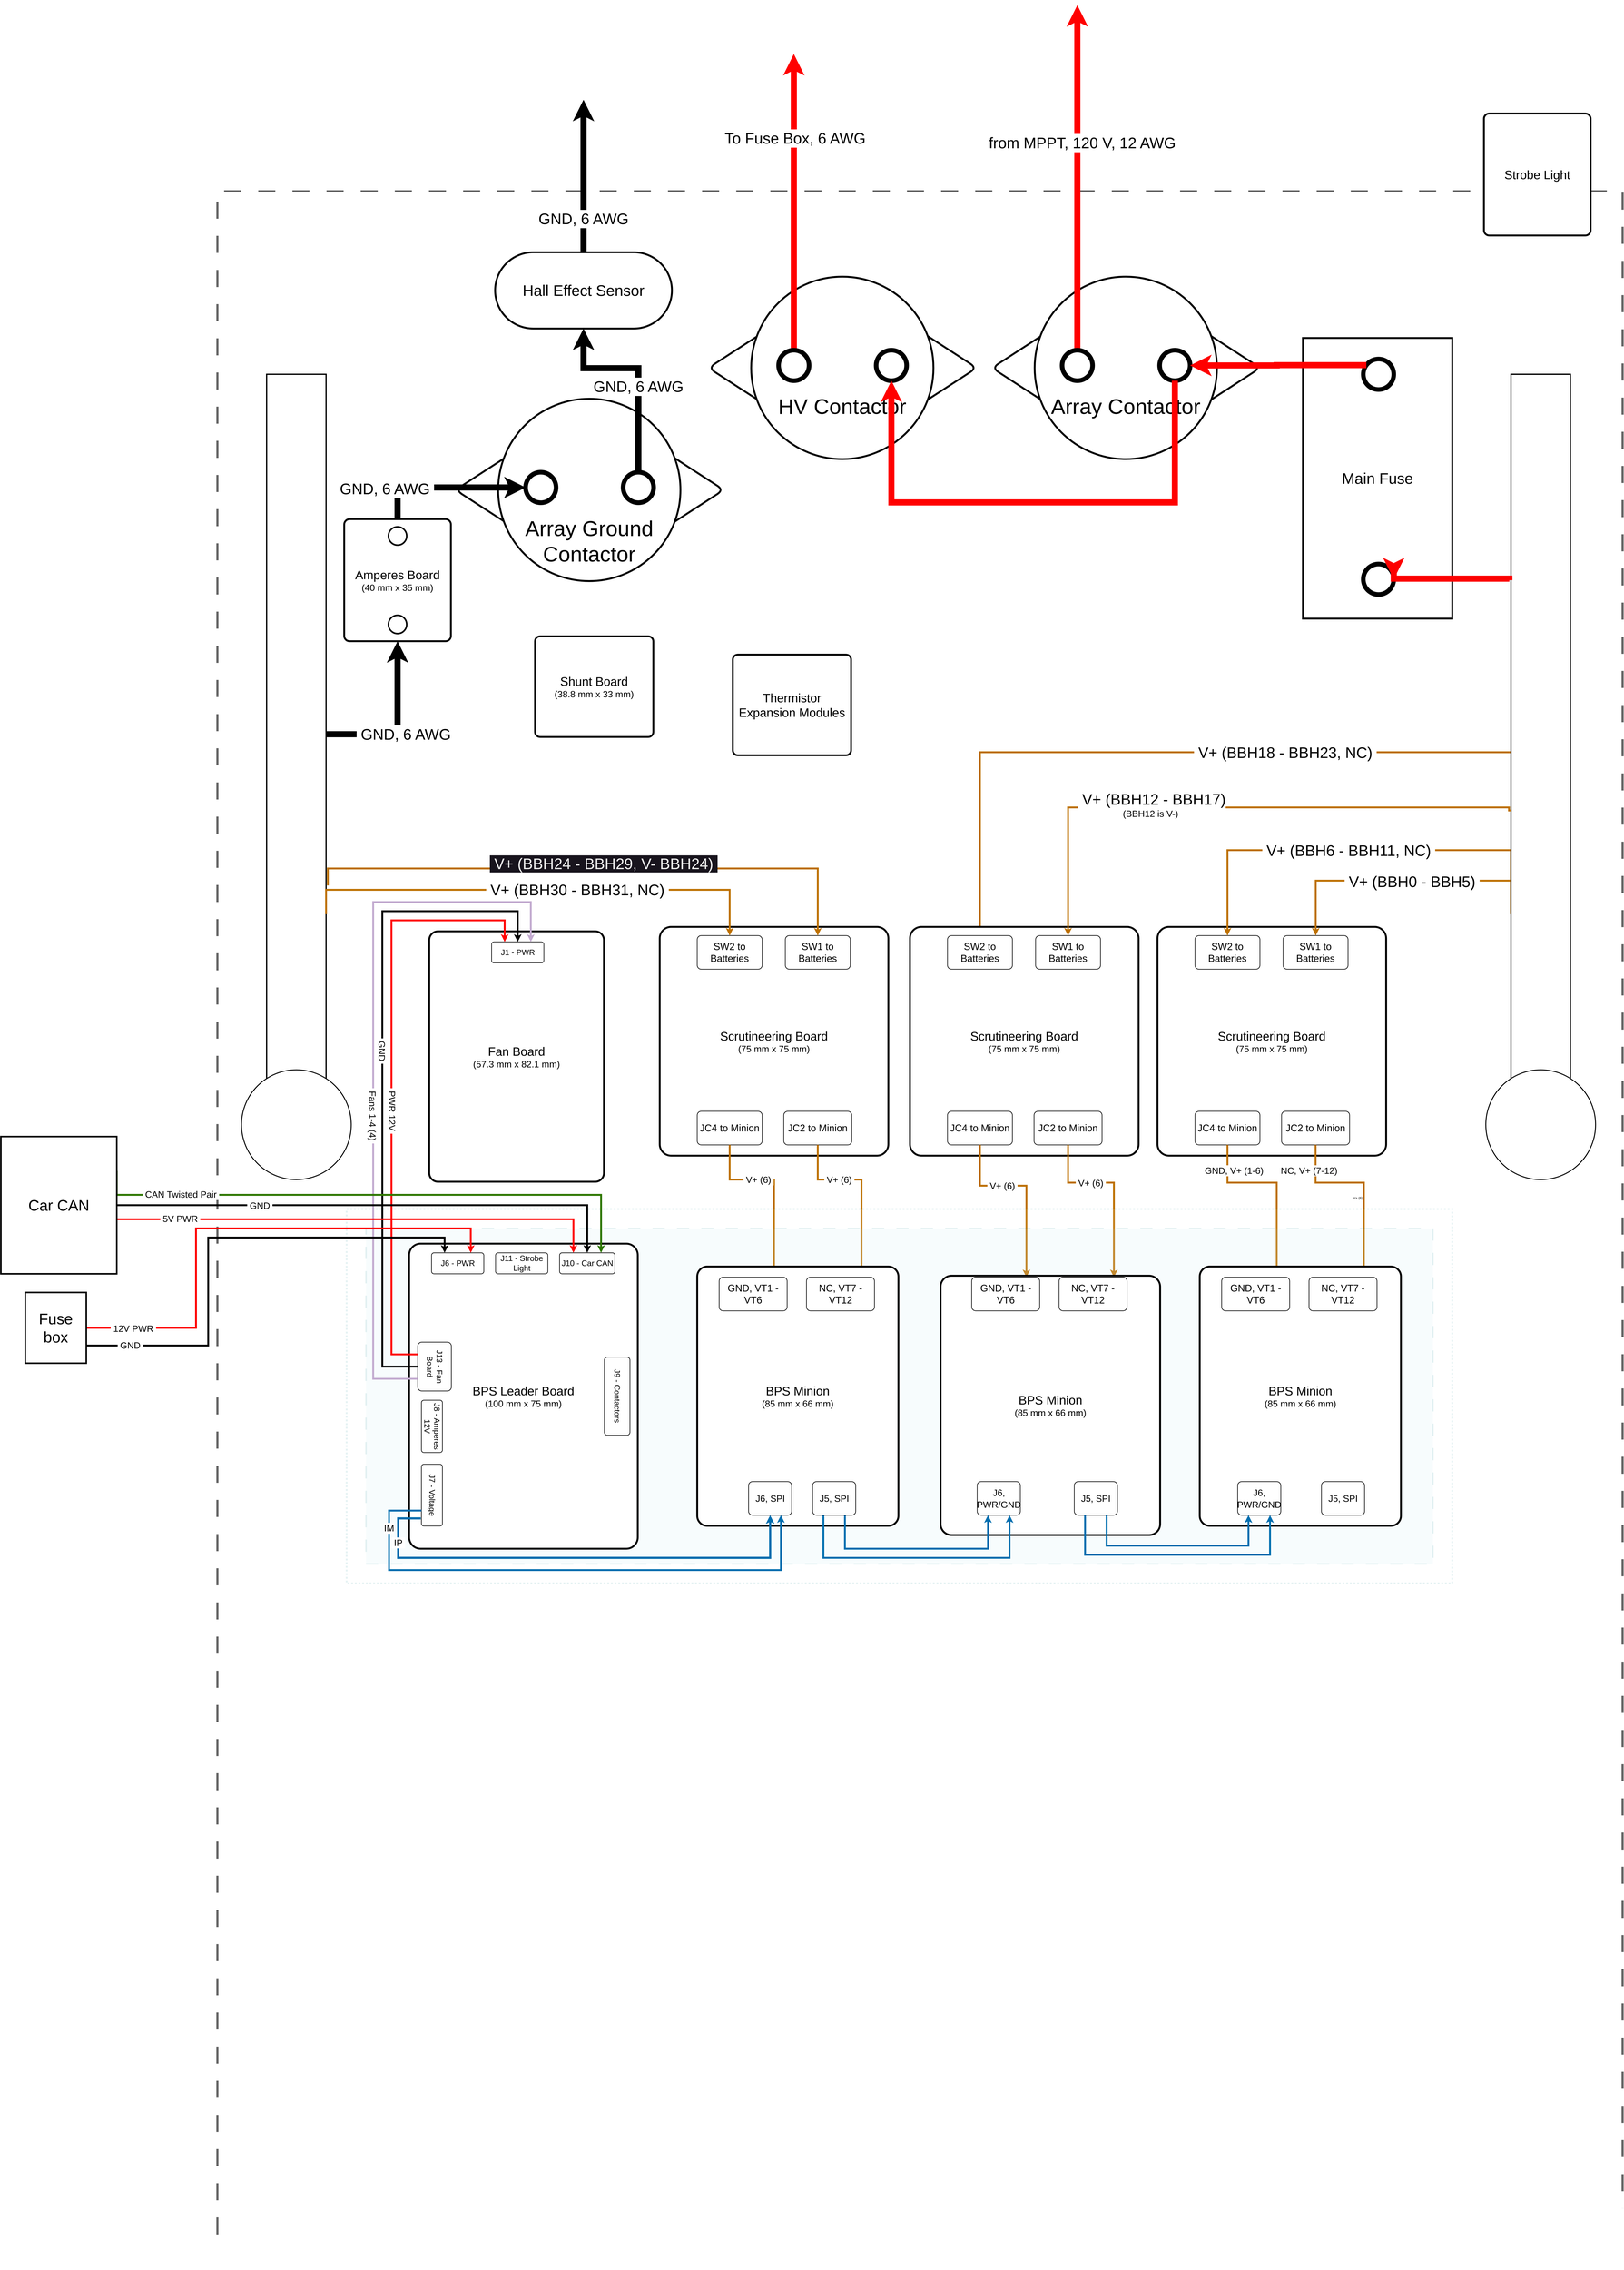 <?xml version="1.0" encoding="UTF-8"?>
<mxfile version="21.5.2" type="device">
  <diagram id="DOoodxej_wPQM1gOh8vr" name="BPS_Master">
    <mxGraphModel dx="23880" dy="10680" grid="1" gridSize="10" guides="1" tooltips="1" connect="1" arrows="1" fold="1" page="1" pageScale="1" pageWidth="5000" pageHeight="5000" math="0" shadow="0">
      <root>
        <mxCell id="0" />
        <mxCell id="1" parent="0" />
        <mxCell id="8Gk4JBBsNEbLaWuri4gC-23" value="" style="rounded=0;whiteSpace=wrap;html=1;fillColor=none;dashed=1;dashPattern=8 8;strokeWidth=7;rotation=-90;movable=1;resizable=1;rotatable=1;deletable=1;editable=1;locked=0;connectable=1;opacity=60;" parent="1" vertex="1">
          <mxGeometry x="990" y="2760.2" width="6810" height="4609.6" as="geometry" />
        </mxCell>
        <mxCell id="8Gk4JBBsNEbLaWuri4gC-18" value="&lt;font style=&quot;&quot;&gt;&lt;span style=&quot;font-size: 40px;&quot;&gt;Shunt Board&lt;br&gt;&lt;/span&gt;&lt;font style=&quot;font-size: 30px;&quot;&gt;(38.8 mm x 33 mm)&lt;/font&gt;&lt;br&gt;&lt;/font&gt;" style="rounded=1;whiteSpace=wrap;html=1;rotation=90;horizontal=0;arcSize=5;strokeWidth=6;movable=1;resizable=1;rotatable=1;deletable=1;editable=1;locked=0;connectable=1;container=1;" parent="1" vertex="1">
          <mxGeometry x="3161.2" y="3090" width="330" height="388" as="geometry" />
        </mxCell>
        <mxCell id="8Gk4JBBsNEbLaWuri4gC-22" value="&lt;font style=&quot;&quot;&gt;&lt;span style=&quot;font-size: 40px;&quot;&gt;Scrutineering Board&lt;br&gt;&lt;/span&gt;&lt;font style=&quot;font-size: 30px;&quot;&gt;(75 mm x 75 mm)&lt;/font&gt;&lt;br&gt;&lt;/font&gt;" style="rounded=1;whiteSpace=wrap;html=1;rotation=90;horizontal=0;arcSize=5;strokeWidth=6;movable=1;resizable=1;rotatable=1;deletable=1;editable=1;locked=0;connectable=1;container=1;" parent="1" vertex="1">
          <mxGeometry x="5174.2" y="4071.5" width="750" height="750" as="geometry" />
        </mxCell>
        <mxCell id="8Gk4JBBsNEbLaWuri4gC-94" value="&lt;span style=&quot;font-size: 32px;&quot;&gt;JC4 to Minion&lt;/span&gt;" style="rounded=1;whiteSpace=wrap;html=1;strokeWidth=2;rotation=0;arcSize=12;fontSize=32;" parent="8Gk4JBBsNEbLaWuri4gC-22" vertex="1">
          <mxGeometry x="123" y="604.5" width="213" height="110.19" as="geometry" />
        </mxCell>
        <mxCell id="8Gk4JBBsNEbLaWuri4gC-95" value="&lt;span style=&quot;font-size: 32px;&quot;&gt;JC2 to Minion&lt;/span&gt;" style="rounded=1;whiteSpace=wrap;html=1;strokeWidth=2;rotation=0;arcSize=12;fontSize=32;" parent="8Gk4JBBsNEbLaWuri4gC-22" vertex="1">
          <mxGeometry x="407" y="604.5" width="223.1" height="110.19" as="geometry" />
        </mxCell>
        <mxCell id="8Gk4JBBsNEbLaWuri4gC-96" value="&lt;span style=&quot;font-size: 32px;&quot;&gt;SW2 to Batteries&lt;/span&gt;" style="rounded=1;whiteSpace=wrap;html=1;strokeWidth=2;rotation=0;arcSize=12;fontSize=32;" parent="8Gk4JBBsNEbLaWuri4gC-22" vertex="1">
          <mxGeometry x="123" y="28.5" width="213" height="110.19" as="geometry" />
        </mxCell>
        <mxCell id="8Gk4JBBsNEbLaWuri4gC-97" value="&lt;span style=&quot;font-size: 32px;&quot;&gt;SW1 to Batteries&lt;/span&gt;" style="rounded=1;whiteSpace=wrap;html=1;strokeWidth=2;rotation=0;arcSize=12;fontSize=32;" parent="8Gk4JBBsNEbLaWuri4gC-22" vertex="1">
          <mxGeometry x="412.05" y="28.5" width="213" height="110.19" as="geometry" />
        </mxCell>
        <mxCell id="8Gk4JBBsNEbLaWuri4gC-27" value="&lt;font style=&quot;&quot;&gt;&lt;span style=&quot;font-size: 40px;&quot;&gt;Fan Board&lt;br&gt;&lt;/span&gt;&lt;font style=&quot;font-size: 30px;&quot;&gt;(57.3 mm x 82.1 mm)&lt;/font&gt;&lt;br&gt;&lt;/font&gt;" style="rounded=1;whiteSpace=wrap;html=1;rotation=90;horizontal=0;arcSize=5;strokeWidth=6;movable=1;resizable=1;rotatable=1;deletable=1;editable=1;locked=0;connectable=1;container=1;" parent="1" vertex="1">
          <mxGeometry x="2661.2" y="4210" width="821" height="573" as="geometry" />
        </mxCell>
        <mxCell id="qzhzvnpV7ADPwpmm1F2C-67" value="&lt;span style=&quot;font-size: 26px;&quot;&gt;J1 - PWR&lt;/span&gt;" style="rounded=1;whiteSpace=wrap;html=1;strokeWidth=2;rotation=0;arcSize=12;" parent="8Gk4JBBsNEbLaWuri4gC-27" vertex="1">
          <mxGeometry x="328.5" y="-89.35" width="171.5" height="68.88" as="geometry" />
        </mxCell>
        <mxCell id="8Gk4JBBsNEbLaWuri4gC-28" value="&lt;font style=&quot;&quot;&gt;&lt;span style=&quot;font-size: 40px;&quot;&gt;Amperes Board&lt;br&gt;&lt;/span&gt;&lt;font style=&quot;font-size: 30px;&quot;&gt;(40 mm x 35 mm)&lt;/font&gt;&lt;br&gt;&lt;/font&gt;" style="rounded=1;whiteSpace=wrap;html=1;rotation=90;horizontal=0;arcSize=5;strokeWidth=6;movable=1;resizable=1;rotatable=1;deletable=1;editable=1;locked=0;connectable=1;container=1;" parent="1" vertex="1">
          <mxGeometry x="2481.2" y="2760" width="400" height="350" as="geometry" />
        </mxCell>
        <mxCell id="8Gk4JBBsNEbLaWuri4gC-80" value="" style="ellipse;whiteSpace=wrap;html=1;aspect=fixed;strokeWidth=5;" parent="8Gk4JBBsNEbLaWuri4gC-28" vertex="1">
          <mxGeometry x="170" width="60" height="60" as="geometry" />
        </mxCell>
        <mxCell id="8Gk4JBBsNEbLaWuri4gC-81" value="" style="ellipse;whiteSpace=wrap;html=1;aspect=fixed;strokeWidth=5;" parent="8Gk4JBBsNEbLaWuri4gC-28" vertex="1">
          <mxGeometry x="170" y="290" width="60" height="60" as="geometry" />
        </mxCell>
        <mxCell id="8Gk4JBBsNEbLaWuri4gC-32" value="" style="group" parent="1" vertex="1" connectable="0">
          <mxGeometry x="4631.2" y="1940" width="880" height="598" as="geometry" />
        </mxCell>
        <mxCell id="8Gk4JBBsNEbLaWuri4gC-46" value="" style="group" parent="8Gk4JBBsNEbLaWuri4gC-32" vertex="1" connectable="0">
          <mxGeometry width="880" height="598" as="geometry" />
        </mxCell>
        <mxCell id="8Gk4JBBsNEbLaWuri4gC-33" value="" style="rhombus;whiteSpace=wrap;html=1;strokeWidth=6;rounded=1;arcSize=50;" parent="8Gk4JBBsNEbLaWuri4gC-46" vertex="1">
          <mxGeometry y="14" width="880" height="570" as="geometry" />
        </mxCell>
        <mxCell id="8Gk4JBBsNEbLaWuri4gC-34" value="&lt;font style=&quot;font-size: 70px;&quot;&gt;&lt;br&gt;&lt;br&gt;&lt;br&gt;Array Contactor&lt;/font&gt;" style="ellipse;whiteSpace=wrap;html=1;aspect=fixed;strokeWidth=6;" parent="8Gk4JBBsNEbLaWuri4gC-46" vertex="1">
          <mxGeometry x="140" width="598" height="598" as="geometry" />
        </mxCell>
        <mxCell id="8Gk4JBBsNEbLaWuri4gC-163" style="edgeStyle=orthogonalEdgeStyle;rounded=0;orthogonalLoop=1;jettySize=auto;html=1;strokeWidth=20;fillColor=#e51400;strokeColor=#FF0000;" parent="8Gk4JBBsNEbLaWuri4gC-46" source="8Gk4JBBsNEbLaWuri4gC-43" edge="1">
          <mxGeometry relative="1" as="geometry">
            <mxPoint x="280" y="-890" as="targetPoint" />
          </mxGeometry>
        </mxCell>
        <mxCell id="8Gk4JBBsNEbLaWuri4gC-164" value="&lt;font style=&quot;font-size: 50px;&quot;&gt;&amp;nbsp; from MPPT, 120 V, 12 AWG&amp;nbsp;&lt;/font&gt;" style="edgeLabel;html=1;align=center;verticalAlign=middle;resizable=0;points=[];" parent="8Gk4JBBsNEbLaWuri4gC-163" vertex="1" connectable="0">
          <mxGeometry x="0.343" y="2" relative="1" as="geometry">
            <mxPoint x="10" y="79" as="offset" />
          </mxGeometry>
        </mxCell>
        <mxCell id="8Gk4JBBsNEbLaWuri4gC-43" value="" style="ellipse;whiteSpace=wrap;html=1;aspect=fixed;strokeWidth=15;" parent="8Gk4JBBsNEbLaWuri4gC-46" vertex="1">
          <mxGeometry x="230" y="241" width="100" height="100" as="geometry" />
        </mxCell>
        <mxCell id="8Gk4JBBsNEbLaWuri4gC-45" value="" style="ellipse;whiteSpace=wrap;html=1;aspect=fixed;strokeWidth=15;" parent="8Gk4JBBsNEbLaWuri4gC-46" vertex="1">
          <mxGeometry x="550" y="241" width="100" height="100" as="geometry" />
        </mxCell>
        <mxCell id="8Gk4JBBsNEbLaWuri4gC-37" value="&lt;font style=&quot;&quot;&gt;&lt;span style=&quot;font-size: 40px;&quot;&gt;Strobe Light&lt;/span&gt;&lt;br&gt;&lt;/font&gt;" style="rounded=1;whiteSpace=wrap;html=1;rotation=90;horizontal=0;arcSize=5;strokeWidth=6;movable=1;resizable=1;rotatable=1;deletable=1;editable=1;locked=0;connectable=1;container=1;" parent="1" vertex="1">
          <mxGeometry x="6220" y="1430" width="400" height="350" as="geometry" />
        </mxCell>
        <mxCell id="8Gk4JBBsNEbLaWuri4gC-47" value="" style="group" parent="1" vertex="1" connectable="0">
          <mxGeometry x="3701.2" y="1940" width="880" height="598" as="geometry" />
        </mxCell>
        <mxCell id="8Gk4JBBsNEbLaWuri4gC-48" value="" style="group" parent="8Gk4JBBsNEbLaWuri4gC-47" vertex="1" connectable="0">
          <mxGeometry width="880" height="598" as="geometry" />
        </mxCell>
        <mxCell id="8Gk4JBBsNEbLaWuri4gC-49" value="" style="rhombus;whiteSpace=wrap;html=1;strokeWidth=6;rounded=1;arcSize=50;" parent="8Gk4JBBsNEbLaWuri4gC-48" vertex="1">
          <mxGeometry y="14" width="880" height="570" as="geometry" />
        </mxCell>
        <mxCell id="8Gk4JBBsNEbLaWuri4gC-50" value="&lt;font style=&quot;font-size: 70px;&quot;&gt;&lt;br&gt;&lt;br&gt;&lt;br&gt;HV Contactor&lt;/font&gt;" style="ellipse;whiteSpace=wrap;html=1;aspect=fixed;strokeWidth=6;" parent="8Gk4JBBsNEbLaWuri4gC-48" vertex="1">
          <mxGeometry x="140" width="598" height="598" as="geometry" />
        </mxCell>
        <mxCell id="8Gk4JBBsNEbLaWuri4gC-162" style="edgeStyle=orthogonalEdgeStyle;rounded=0;orthogonalLoop=1;jettySize=auto;html=1;strokeWidth=20;fillColor=#e51400;strokeColor=#ff0000;" parent="8Gk4JBBsNEbLaWuri4gC-48" source="8Gk4JBBsNEbLaWuri4gC-51" edge="1">
          <mxGeometry relative="1" as="geometry">
            <mxPoint x="280" y="-730" as="targetPoint" />
          </mxGeometry>
        </mxCell>
        <mxCell id="8Gk4JBBsNEbLaWuri4gC-165" value="To Fuse Box, 6 AWG" style="edgeLabel;html=1;align=center;verticalAlign=middle;resizable=0;points=[];fontSize=50;" parent="8Gk4JBBsNEbLaWuri4gC-162" vertex="1" connectable="0">
          <mxGeometry x="0.434" y="-3" relative="1" as="geometry">
            <mxPoint y="1" as="offset" />
          </mxGeometry>
        </mxCell>
        <mxCell id="8Gk4JBBsNEbLaWuri4gC-51" value="" style="ellipse;whiteSpace=wrap;html=1;aspect=fixed;strokeWidth=15;" parent="8Gk4JBBsNEbLaWuri4gC-48" vertex="1">
          <mxGeometry x="230" y="241" width="100" height="100" as="geometry" />
        </mxCell>
        <mxCell id="8Gk4JBBsNEbLaWuri4gC-52" value="" style="ellipse;whiteSpace=wrap;html=1;aspect=fixed;strokeWidth=15;" parent="8Gk4JBBsNEbLaWuri4gC-48" vertex="1">
          <mxGeometry x="550" y="241" width="100" height="100" as="geometry" />
        </mxCell>
        <mxCell id="8Gk4JBBsNEbLaWuri4gC-53" value="" style="group" parent="1" vertex="1" connectable="0">
          <mxGeometry x="2871.2" y="2340" width="880" height="598" as="geometry" />
        </mxCell>
        <mxCell id="8Gk4JBBsNEbLaWuri4gC-54" value="" style="group" parent="8Gk4JBBsNEbLaWuri4gC-53" vertex="1" connectable="0">
          <mxGeometry width="880" height="598" as="geometry" />
        </mxCell>
        <mxCell id="8Gk4JBBsNEbLaWuri4gC-55" value="" style="rhombus;whiteSpace=wrap;html=1;strokeWidth=6;rounded=1;arcSize=50;" parent="8Gk4JBBsNEbLaWuri4gC-54" vertex="1">
          <mxGeometry y="14" width="880" height="570" as="geometry" />
        </mxCell>
        <mxCell id="8Gk4JBBsNEbLaWuri4gC-56" value="&lt;font style=&quot;font-size: 70px;&quot;&gt;&lt;br&gt;&lt;br&gt;&lt;br&gt;&lt;br&gt;Array Ground Contactor&lt;/font&gt;" style="ellipse;whiteSpace=wrap;html=1;aspect=fixed;strokeWidth=6;" parent="8Gk4JBBsNEbLaWuri4gC-54" vertex="1">
          <mxGeometry x="140" width="598" height="598" as="geometry" />
        </mxCell>
        <mxCell id="8Gk4JBBsNEbLaWuri4gC-57" value="" style="ellipse;whiteSpace=wrap;html=1;aspect=fixed;strokeWidth=15;" parent="8Gk4JBBsNEbLaWuri4gC-54" vertex="1">
          <mxGeometry x="230" y="241" width="100" height="100" as="geometry" />
        </mxCell>
        <mxCell id="8Gk4JBBsNEbLaWuri4gC-58" value="" style="ellipse;whiteSpace=wrap;html=1;aspect=fixed;strokeWidth=15;" parent="8Gk4JBBsNEbLaWuri4gC-54" vertex="1">
          <mxGeometry x="550" y="241" width="100" height="100" as="geometry" />
        </mxCell>
        <mxCell id="8Gk4JBBsNEbLaWuri4gC-130" style="edgeStyle=orthogonalEdgeStyle;rounded=0;orthogonalLoop=1;jettySize=auto;html=1;exitX=0;exitY=0.75;exitDx=0;exitDy=0;entryX=0.5;entryY=0;entryDx=0;entryDy=0;fillColor=#f0a30a;strokeColor=#BD7000;strokeWidth=6;" parent="1" source="8Gk4JBBsNEbLaWuri4gC-60" target="8Gk4JBBsNEbLaWuri4gC-97" edge="1">
          <mxGeometry relative="1" as="geometry">
            <Array as="points">
              <mxPoint x="6334.2" y="3920" />
              <mxPoint x="5693.2" y="3920" />
              <mxPoint x="5693.2" y="4100" />
            </Array>
          </mxGeometry>
        </mxCell>
        <mxCell id="8Gk4JBBsNEbLaWuri4gC-131" value="&amp;nbsp;V+ (BBH0 - BBH5)&amp;nbsp;" style="edgeLabel;html=1;align=center;verticalAlign=middle;resizable=0;points=[];fontSize=50;" parent="8Gk4JBBsNEbLaWuri4gC-130" vertex="1" connectable="0">
          <mxGeometry x="-0.148" y="3" relative="1" as="geometry">
            <mxPoint x="-38" as="offset" />
          </mxGeometry>
        </mxCell>
        <mxCell id="8Gk4JBBsNEbLaWuri4gC-133" style="edgeStyle=orthogonalEdgeStyle;rounded=0;orthogonalLoop=1;jettySize=auto;html=1;exitX=0;exitY=0.75;exitDx=0;exitDy=0;entryX=0.5;entryY=0;entryDx=0;entryDy=0;fillColor=#f0a30a;strokeColor=#BD7000;strokeWidth=6;" parent="1" source="8Gk4JBBsNEbLaWuri4gC-60" target="8Gk4JBBsNEbLaWuri4gC-96" edge="1">
          <mxGeometry relative="1" as="geometry">
            <Array as="points">
              <mxPoint x="6334.2" y="3820" />
              <mxPoint x="5404.2" y="3820" />
            </Array>
          </mxGeometry>
        </mxCell>
        <mxCell id="8Gk4JBBsNEbLaWuri4gC-134" value="&amp;nbsp;V+ (BBH6 - BBH11, NC)&amp;nbsp;" style="edgeLabel;html=1;align=center;verticalAlign=middle;resizable=0;points=[];fontSize=50;" parent="8Gk4JBBsNEbLaWuri4gC-133" vertex="1" connectable="0">
          <mxGeometry x="-0.1" y="1" relative="1" as="geometry">
            <mxPoint x="-104" as="offset" />
          </mxGeometry>
        </mxCell>
        <mxCell id="8Gk4JBBsNEbLaWuri4gC-137" style="edgeStyle=orthogonalEdgeStyle;rounded=0;orthogonalLoop=1;jettySize=auto;html=1;entryX=0.5;entryY=0;entryDx=0;entryDy=0;exitX=0;exitY=0.525;exitDx=0;exitDy=0;exitPerimeter=0;fillColor=#f0a30a;strokeColor=#BD7000;strokeWidth=6;" parent="1" source="8Gk4JBBsNEbLaWuri4gC-60" target="8Gk4JBBsNEbLaWuri4gC-101" edge="1">
          <mxGeometry relative="1" as="geometry" />
        </mxCell>
        <mxCell id="8Gk4JBBsNEbLaWuri4gC-138" value="&lt;font style=&quot;font-size: 50px;&quot;&gt;&amp;nbsp;V+ (BBH18 - BBH23, NC)&amp;nbsp;&lt;/font&gt;" style="edgeLabel;html=1;align=center;verticalAlign=middle;resizable=0;points=[];" parent="8Gk4JBBsNEbLaWuri4gC-137" vertex="1" connectable="0">
          <mxGeometry x="-0.367" y="1" relative="1" as="geometry">
            <mxPoint x="1" as="offset" />
          </mxGeometry>
        </mxCell>
        <mxCell id="8Gk4JBBsNEbLaWuri4gC-60" value="" style="rounded=0;whiteSpace=wrap;html=1;strokeWidth=4;shadow=0;" parent="1" vertex="1">
          <mxGeometry x="6333.7" y="2260" width="195" height="2360" as="geometry" />
        </mxCell>
        <mxCell id="8Gk4JBBsNEbLaWuri4gC-61" value="" style="ellipse;whiteSpace=wrap;html=1;aspect=fixed;strokeWidth=3;shadow=0;" parent="1" vertex="1">
          <mxGeometry x="6251.2" y="4540" width="360" height="360" as="geometry" />
        </mxCell>
        <mxCell id="8Gk4JBBsNEbLaWuri4gC-150" style="edgeStyle=orthogonalEdgeStyle;rounded=0;orthogonalLoop=1;jettySize=auto;html=1;entryX=1;entryY=0.5;entryDx=0;entryDy=0;strokeWidth=20;" parent="1" source="8Gk4JBBsNEbLaWuri4gC-64" target="8Gk4JBBsNEbLaWuri4gC-28" edge="1">
          <mxGeometry relative="1" as="geometry" />
        </mxCell>
        <mxCell id="8Gk4JBBsNEbLaWuri4gC-64" value="" style="rounded=0;whiteSpace=wrap;html=1;strokeWidth=4;shadow=0;" parent="1" vertex="1">
          <mxGeometry x="2251.7" y="2260" width="195" height="2360" as="geometry" />
        </mxCell>
        <mxCell id="8Gk4JBBsNEbLaWuri4gC-65" value="" style="ellipse;whiteSpace=wrap;html=1;aspect=fixed;strokeWidth=3;shadow=0;" parent="1" vertex="1">
          <mxGeometry x="2169.2" y="4540" width="360" height="360" as="geometry" />
        </mxCell>
        <mxCell id="8Gk4JBBsNEbLaWuri4gC-84" value="" style="group" parent="1" vertex="1" connectable="0">
          <mxGeometry x="5651.2" y="2140" width="490" height="920" as="geometry" />
        </mxCell>
        <mxCell id="8Gk4JBBsNEbLaWuri4gC-35" value="&lt;font style=&quot;font-size: 50px;&quot;&gt;Main Fuse&lt;/font&gt;" style="rounded=0;whiteSpace=wrap;html=1;strokeWidth=6;" parent="8Gk4JBBsNEbLaWuri4gC-84" vertex="1">
          <mxGeometry y="1" width="490" height="920" as="geometry" />
        </mxCell>
        <mxCell id="8Gk4JBBsNEbLaWuri4gC-82" value="" style="ellipse;whiteSpace=wrap;html=1;aspect=fixed;strokeWidth=15;" parent="8Gk4JBBsNEbLaWuri4gC-84" vertex="1">
          <mxGeometry x="198" y="70" width="100" height="100" as="geometry" />
        </mxCell>
        <mxCell id="8Gk4JBBsNEbLaWuri4gC-83" value="" style="ellipse;whiteSpace=wrap;html=1;aspect=fixed;strokeWidth=15;" parent="8Gk4JBBsNEbLaWuri4gC-84" vertex="1">
          <mxGeometry x="198" y="742" width="100" height="100" as="geometry" />
        </mxCell>
        <mxCell id="8Gk4JBBsNEbLaWuri4gC-98" value="&lt;font style=&quot;&quot;&gt;&lt;span style=&quot;font-size: 40px;&quot;&gt;Scrutineering Board&lt;br&gt;&lt;/span&gt;&lt;font style=&quot;font-size: 30px;&quot;&gt;(75 mm x 75 mm)&lt;/font&gt;&lt;br&gt;&lt;/font&gt;" style="rounded=1;whiteSpace=wrap;html=1;rotation=90;horizontal=0;arcSize=5;strokeWidth=6;movable=1;resizable=1;rotatable=1;deletable=1;editable=1;locked=0;connectable=1;container=1;" parent="1" vertex="1">
          <mxGeometry x="4362.2" y="4071.5" width="750" height="750" as="geometry" />
        </mxCell>
        <mxCell id="8Gk4JBBsNEbLaWuri4gC-99" value="&lt;span style=&quot;font-size: 32px;&quot;&gt;JC4 to Minion&lt;/span&gt;" style="rounded=1;whiteSpace=wrap;html=1;strokeWidth=2;rotation=0;arcSize=12;fontSize=32;" parent="8Gk4JBBsNEbLaWuri4gC-98" vertex="1">
          <mxGeometry x="123" y="604.5" width="213" height="110.19" as="geometry" />
        </mxCell>
        <mxCell id="8Gk4JBBsNEbLaWuri4gC-100" value="&lt;span style=&quot;font-size: 32px;&quot;&gt;JC2 to Minion&lt;/span&gt;" style="rounded=1;whiteSpace=wrap;html=1;strokeWidth=2;rotation=0;arcSize=12;fontSize=32;" parent="8Gk4JBBsNEbLaWuri4gC-98" vertex="1">
          <mxGeometry x="407" y="604.5" width="223.1" height="110.19" as="geometry" />
        </mxCell>
        <mxCell id="8Gk4JBBsNEbLaWuri4gC-101" value="&lt;span style=&quot;font-size: 32px;&quot;&gt;SW2 to Batteries&lt;/span&gt;" style="rounded=1;whiteSpace=wrap;html=1;strokeWidth=2;rotation=0;arcSize=12;fontSize=32;" parent="8Gk4JBBsNEbLaWuri4gC-98" vertex="1">
          <mxGeometry x="123" y="28.5" width="213" height="110.19" as="geometry" />
        </mxCell>
        <mxCell id="8Gk4JBBsNEbLaWuri4gC-102" value="&lt;span style=&quot;font-size: 32px;&quot;&gt;SW1 to Batteries&lt;/span&gt;" style="rounded=1;whiteSpace=wrap;html=1;strokeWidth=2;rotation=0;arcSize=12;fontSize=32;" parent="8Gk4JBBsNEbLaWuri4gC-98" vertex="1">
          <mxGeometry x="412.05" y="28.5" width="213" height="110.19" as="geometry" />
        </mxCell>
        <mxCell id="8Gk4JBBsNEbLaWuri4gC-103" value="&lt;font style=&quot;&quot;&gt;&lt;span style=&quot;font-size: 40px;&quot;&gt;Scrutineering Board&lt;br&gt;&lt;/span&gt;&lt;font style=&quot;font-size: 30px;&quot;&gt;(75 mm x 75 mm)&lt;/font&gt;&lt;br&gt;&lt;/font&gt;" style="rounded=1;whiteSpace=wrap;html=1;rotation=90;horizontal=0;arcSize=5;strokeWidth=6;movable=1;resizable=1;rotatable=1;deletable=1;editable=1;locked=0;connectable=1;container=1;" parent="1" vertex="1">
          <mxGeometry x="3541.2" y="4071.5" width="750" height="750" as="geometry" />
        </mxCell>
        <mxCell id="8Gk4JBBsNEbLaWuri4gC-104" value="&lt;span style=&quot;font-size: 32px;&quot;&gt;JC4 to Minion&lt;/span&gt;" style="rounded=1;whiteSpace=wrap;html=1;strokeWidth=2;rotation=0;arcSize=12;fontSize=32;" parent="8Gk4JBBsNEbLaWuri4gC-103" vertex="1">
          <mxGeometry x="123" y="604.5" width="213" height="110.19" as="geometry" />
        </mxCell>
        <mxCell id="8Gk4JBBsNEbLaWuri4gC-105" value="&lt;span style=&quot;font-size: 32px;&quot;&gt;JC2 to Minion&lt;/span&gt;" style="rounded=1;whiteSpace=wrap;html=1;strokeWidth=2;rotation=0;arcSize=12;fontSize=32;" parent="8Gk4JBBsNEbLaWuri4gC-103" vertex="1">
          <mxGeometry x="407" y="604.5" width="223.1" height="110.19" as="geometry" />
        </mxCell>
        <mxCell id="8Gk4JBBsNEbLaWuri4gC-106" value="&lt;span style=&quot;font-size: 32px;&quot;&gt;SW2 to Batteries&lt;/span&gt;" style="rounded=1;whiteSpace=wrap;html=1;strokeWidth=2;rotation=0;arcSize=12;fontSize=32;" parent="8Gk4JBBsNEbLaWuri4gC-103" vertex="1">
          <mxGeometry x="123" y="28.5" width="213" height="110.19" as="geometry" />
        </mxCell>
        <mxCell id="8Gk4JBBsNEbLaWuri4gC-107" value="&lt;span style=&quot;font-size: 32px;&quot;&gt;SW1 to Batteries&lt;/span&gt;" style="rounded=1;whiteSpace=wrap;html=1;strokeWidth=2;rotation=0;arcSize=12;fontSize=32;" parent="8Gk4JBBsNEbLaWuri4gC-103" vertex="1">
          <mxGeometry x="412.05" y="28.5" width="213" height="110.19" as="geometry" />
        </mxCell>
        <mxCell id="8Gk4JBBsNEbLaWuri4gC-135" style="edgeStyle=orthogonalEdgeStyle;rounded=0;orthogonalLoop=1;jettySize=auto;html=1;entryX=0.5;entryY=0;entryDx=0;entryDy=0;fillColor=#f0a30a;strokeColor=#BD7000;strokeWidth=6;" parent="1" source="8Gk4JBBsNEbLaWuri4gC-60" target="8Gk4JBBsNEbLaWuri4gC-102" edge="1">
          <mxGeometry relative="1" as="geometry">
            <Array as="points">
              <mxPoint x="6327.2" y="3690" />
              <mxPoint x="6327.2" y="3680" />
              <mxPoint x="4881.2" y="3680" />
            </Array>
          </mxGeometry>
        </mxCell>
        <mxCell id="8Gk4JBBsNEbLaWuri4gC-136" value="&lt;p style=&quot;line-height: 80%;&quot;&gt;&amp;nbsp;V+ (BBH12 - BBH17)&lt;br&gt;&lt;font style=&quot;font-size: 30px;&quot;&gt;(BBH12 is V-)&amp;nbsp;&lt;/font&gt;&lt;/p&gt;" style="edgeLabel;html=1;align=center;verticalAlign=middle;resizable=0;points=[];fontSize=50;labelBackgroundColor=default;labelBorderColor=none;" parent="8Gk4JBBsNEbLaWuri4gC-135" vertex="1" connectable="0">
          <mxGeometry x="0.263" y="-3" relative="1" as="geometry">
            <mxPoint as="offset" />
          </mxGeometry>
        </mxCell>
        <mxCell id="8Gk4JBBsNEbLaWuri4gC-140" style="edgeStyle=orthogonalEdgeStyle;rounded=0;orthogonalLoop=1;jettySize=auto;html=1;entryX=0.5;entryY=0;entryDx=0;entryDy=0;fillColor=#f0a30a;strokeColor=#BD7000;strokeWidth=6;exitX=1.03;exitY=0.71;exitDx=0;exitDy=0;exitPerimeter=0;" parent="1" source="8Gk4JBBsNEbLaWuri4gC-64" target="8Gk4JBBsNEbLaWuri4gC-107" edge="1">
          <mxGeometry relative="1" as="geometry">
            <Array as="points">
              <mxPoint x="2453.2" y="3880" />
              <mxPoint x="4060.2" y="3880" />
            </Array>
          </mxGeometry>
        </mxCell>
        <mxCell id="8Gk4JBBsNEbLaWuri4gC-139" style="edgeStyle=orthogonalEdgeStyle;rounded=0;orthogonalLoop=1;jettySize=auto;html=1;exitX=1;exitY=0.75;exitDx=0;exitDy=0;entryX=0.5;entryY=0;entryDx=0;entryDy=0;fillColor=#f0a30a;strokeColor=#BD7000;strokeWidth=6;" parent="1" source="8Gk4JBBsNEbLaWuri4gC-64" target="8Gk4JBBsNEbLaWuri4gC-106" edge="1">
          <mxGeometry relative="1" as="geometry">
            <Array as="points">
              <mxPoint x="2446.2" y="3950" />
              <mxPoint x="3771.2" y="3950" />
            </Array>
          </mxGeometry>
        </mxCell>
        <mxCell id="8Gk4JBBsNEbLaWuri4gC-141" value="&#xa;&lt;span style=&quot;color: rgb(240, 240, 240); font-family: Helvetica; font-size: 50px; font-style: normal; font-variant-ligatures: normal; font-variant-caps: normal; font-weight: 400; letter-spacing: normal; orphans: 2; text-align: center; text-indent: 0px; text-transform: none; widows: 2; word-spacing: 0px; -webkit-text-stroke-width: 0px; background-color: rgb(24, 20, 29); text-decoration-thickness: initial; text-decoration-style: initial; text-decoration-color: initial; float: none; display: inline !important;&quot;&gt;&amp;nbsp;V+ (BBH24 - BBH29, V- BBH24)&amp;nbsp;&lt;/span&gt;&#xa;&#xa;" style="edgeLabel;html=1;align=center;verticalAlign=middle;resizable=0;points=[];" parent="1" vertex="1" connectable="0">
          <mxGeometry x="3681.2" y="4000" as="geometry">
            <mxPoint x="-324" y="-129" as="offset" />
          </mxGeometry>
        </mxCell>
        <mxCell id="8Gk4JBBsNEbLaWuri4gC-142" value="&lt;font style=&quot;font-size: 50px;&quot;&gt;&amp;nbsp;V+ (BBH30 - BBH31, NC)&amp;nbsp;&lt;/font&gt;" style="edgeLabel;html=1;align=center;verticalAlign=middle;resizable=0;points=[];" parent="1" vertex="1" connectable="0">
          <mxGeometry x="3271.2" y="3950" as="geometry" />
        </mxCell>
        <mxCell id="8Gk4JBBsNEbLaWuri4gC-143" style="edgeStyle=orthogonalEdgeStyle;rounded=0;orthogonalLoop=1;jettySize=auto;html=1;exitX=-0.027;exitY=0.286;exitDx=0;exitDy=0;entryX=1;entryY=0.5;entryDx=0;entryDy=0;exitPerimeter=0;fillColor=#e51400;strokeColor=#FC0000;strokeWidth=20;" parent="1" source="8Gk4JBBsNEbLaWuri4gC-60" target="8Gk4JBBsNEbLaWuri4gC-83" edge="1">
          <mxGeometry relative="1" as="geometry">
            <Array as="points">
              <mxPoint x="6328.2" y="2930" />
              <mxPoint x="5949.2" y="2930" />
            </Array>
          </mxGeometry>
        </mxCell>
        <mxCell id="8Gk4JBBsNEbLaWuri4gC-144" style="edgeStyle=orthogonalEdgeStyle;rounded=0;orthogonalLoop=1;jettySize=auto;html=1;strokeColor=#ff0000;strokeWidth=20;" parent="1" source="8Gk4JBBsNEbLaWuri4gC-82" target="8Gk4JBBsNEbLaWuri4gC-45" edge="1">
          <mxGeometry relative="1" as="geometry">
            <Array as="points">
              <mxPoint x="5565.2" y="2230" />
              <mxPoint x="5565.2" y="2231" />
            </Array>
          </mxGeometry>
        </mxCell>
        <mxCell id="8Gk4JBBsNEbLaWuri4gC-145" style="edgeStyle=orthogonalEdgeStyle;rounded=0;orthogonalLoop=1;jettySize=auto;html=1;exitX=0.5;exitY=1;exitDx=0;exitDy=0;entryX=0.5;entryY=1;entryDx=0;entryDy=0;strokeWidth=20;strokeColor=#ff0000;" parent="1" source="8Gk4JBBsNEbLaWuri4gC-45" target="8Gk4JBBsNEbLaWuri4gC-52" edge="1">
          <mxGeometry relative="1" as="geometry">
            <Array as="points">
              <mxPoint x="5231.2" y="2680" />
              <mxPoint x="4301.2" y="2680" />
            </Array>
          </mxGeometry>
        </mxCell>
        <mxCell id="8Gk4JBBsNEbLaWuri4gC-156" style="edgeStyle=orthogonalEdgeStyle;rounded=0;orthogonalLoop=1;jettySize=auto;html=1;strokeWidth=20;" parent="1" source="8Gk4JBBsNEbLaWuri4gC-149" edge="1">
          <mxGeometry relative="1" as="geometry">
            <mxPoint x="3291.2" y="1360" as="targetPoint" />
          </mxGeometry>
        </mxCell>
        <mxCell id="8Gk4JBBsNEbLaWuri4gC-149" value="&lt;font style=&quot;font-size: 50px;&quot;&gt;Hall Effect Sensor&lt;/font&gt;" style="rounded=1;whiteSpace=wrap;html=1;arcSize=50;strokeWidth=6;" parent="1" vertex="1">
          <mxGeometry x="3001.2" y="1860" width="580" height="250" as="geometry" />
        </mxCell>
        <mxCell id="8Gk4JBBsNEbLaWuri4gC-151" style="edgeStyle=orthogonalEdgeStyle;rounded=0;orthogonalLoop=1;jettySize=auto;html=1;entryX=0;entryY=0.5;entryDx=0;entryDy=0;exitX=0;exitY=0.5;exitDx=0;exitDy=0;strokeWidth=20;" parent="1" source="8Gk4JBBsNEbLaWuri4gC-28" target="8Gk4JBBsNEbLaWuri4gC-57" edge="1">
          <mxGeometry relative="1" as="geometry">
            <Array as="points">
              <mxPoint x="2681.2" y="2631" />
            </Array>
          </mxGeometry>
        </mxCell>
        <mxCell id="8Gk4JBBsNEbLaWuri4gC-155" style="edgeStyle=orthogonalEdgeStyle;rounded=0;orthogonalLoop=1;jettySize=auto;html=1;entryX=0.5;entryY=1;entryDx=0;entryDy=0;strokeWidth=20;" parent="1" source="8Gk4JBBsNEbLaWuri4gC-58" target="8Gk4JBBsNEbLaWuri4gC-149" edge="1">
          <mxGeometry relative="1" as="geometry">
            <Array as="points">
              <mxPoint x="3471.2" y="2240" />
              <mxPoint x="3291.2" y="2240" />
            </Array>
          </mxGeometry>
        </mxCell>
        <mxCell id="8Gk4JBBsNEbLaWuri4gC-158" value="GND, 6 AWG" style="edgeLabel;html=1;align=center;verticalAlign=middle;resizable=0;points=[];fontSize=50;" parent="1" vertex="1" connectable="0">
          <mxGeometry x="3291.203" y="1749.999" as="geometry" />
        </mxCell>
        <mxCell id="8Gk4JBBsNEbLaWuri4gC-159" value="GND, 6 AWG" style="edgeLabel;html=1;align=center;verticalAlign=middle;resizable=0;points=[];fontSize=50;" parent="1" vertex="1" connectable="0">
          <mxGeometry x="3471.203" y="2299.999" as="geometry" />
        </mxCell>
        <mxCell id="8Gk4JBBsNEbLaWuri4gC-160" value="GND, 6 AWG&amp;nbsp;" style="edgeLabel;html=1;align=center;verticalAlign=middle;resizable=0;points=[];fontSize=50;" parent="1" vertex="1" connectable="0">
          <mxGeometry x="2648.203" y="2609.999" as="geometry">
            <mxPoint x="-2" y="25" as="offset" />
          </mxGeometry>
        </mxCell>
        <mxCell id="8Gk4JBBsNEbLaWuri4gC-161" value="&amp;nbsp;GND, 6 AWG" style="edgeLabel;html=1;align=center;verticalAlign=middle;resizable=0;points=[];fontSize=50;" parent="1" vertex="1" connectable="0">
          <mxGeometry x="2701.203" y="3439.999" as="geometry" />
        </mxCell>
        <mxCell id="8Gk4JBBsNEbLaWuri4gC-167" style="edgeStyle=orthogonalEdgeStyle;rounded=0;orthogonalLoop=1;jettySize=auto;html=1;entryX=0.5;entryY=0;entryDx=0;entryDy=0;strokeWidth=6;fillColor=#f0a30a;strokeColor=#BD7000;" parent="1" source="8Gk4JBBsNEbLaWuri4gC-104" target="8Gk4JBBsNEbLaWuri4gC-108" edge="1">
          <mxGeometry relative="1" as="geometry">
            <Array as="points">
              <mxPoint x="3771.2" y="4900" />
              <mxPoint x="3916.2" y="4900" />
            </Array>
          </mxGeometry>
        </mxCell>
        <mxCell id="8Gk4JBBsNEbLaWuri4gC-169" value="&amp;nbsp;V+ (6)&amp;nbsp;" style="edgeLabel;html=1;align=center;verticalAlign=middle;resizable=0;points=[];fontSize=30;" parent="8Gk4JBBsNEbLaWuri4gC-167" vertex="1" connectable="0">
          <mxGeometry x="-0.417" y="-1" relative="1" as="geometry">
            <mxPoint x="19" y="-1" as="offset" />
          </mxGeometry>
        </mxCell>
        <mxCell id="8Gk4JBBsNEbLaWuri4gC-168" style="edgeStyle=orthogonalEdgeStyle;rounded=0;orthogonalLoop=1;jettySize=auto;html=1;entryX=0.5;entryY=0;entryDx=0;entryDy=0;strokeWidth=6;fillColor=#f0a30a;strokeColor=#BD7000;" parent="1" source="8Gk4JBBsNEbLaWuri4gC-105" target="8Gk4JBBsNEbLaWuri4gC-109" edge="1">
          <mxGeometry relative="1" as="geometry">
            <Array as="points">
              <mxPoint x="4060.2" y="4900" />
              <mxPoint x="4203.2" y="4900" />
            </Array>
          </mxGeometry>
        </mxCell>
        <mxCell id="8Gk4JBBsNEbLaWuri4gC-170" value="&amp;nbsp;V+ (6)&amp;nbsp;" style="edgeLabel;html=1;align=center;verticalAlign=middle;resizable=0;points=[];fontSize=30;" parent="1" vertex="1" connectable="0">
          <mxGeometry x="3871.197" y="4900" as="geometry">
            <mxPoint x="259" as="offset" />
          </mxGeometry>
        </mxCell>
        <mxCell id="8Gk4JBBsNEbLaWuri4gC-171" style="edgeStyle=orthogonalEdgeStyle;rounded=0;orthogonalLoop=1;jettySize=auto;html=1;strokeWidth=6;fillColor=#f0a30a;strokeColor=#BD7000;" parent="1" source="8Gk4JBBsNEbLaWuri4gC-99" target="8Gk4JBBsNEbLaWuri4gC-115" edge="1">
          <mxGeometry relative="1" as="geometry">
            <Array as="points">
              <mxPoint x="4591.2" y="4920" />
              <mxPoint x="4744.2" y="4920" />
            </Array>
          </mxGeometry>
        </mxCell>
        <mxCell id="8Gk4JBBsNEbLaWuri4gC-172" value="&amp;nbsp;V+ (6)&amp;nbsp;" style="edgeLabel;html=1;align=center;verticalAlign=middle;resizable=0;points=[];fontSize=30;" parent="1" vertex="1" connectable="0">
          <mxGeometry x="4461.197" y="4939" as="geometry">
            <mxPoint x="204" y="-19" as="offset" />
          </mxGeometry>
        </mxCell>
        <mxCell id="8Gk4JBBsNEbLaWuri4gC-173" style="edgeStyle=orthogonalEdgeStyle;rounded=0;orthogonalLoop=1;jettySize=auto;html=1;fillColor=#f0a30a;strokeColor=#BD7000;strokeWidth=6;" parent="1" source="8Gk4JBBsNEbLaWuri4gC-100" target="8Gk4JBBsNEbLaWuri4gC-116" edge="1">
          <mxGeometry relative="1" as="geometry">
            <Array as="points">
              <mxPoint x="4881.2" y="4910" />
              <mxPoint x="5031.2" y="4910" />
            </Array>
          </mxGeometry>
        </mxCell>
        <mxCell id="8Gk4JBBsNEbLaWuri4gC-174" value="&amp;nbsp;V+ (6)&amp;nbsp;" style="edgeLabel;html=1;align=center;verticalAlign=middle;resizable=0;points=[];fontSize=30;" parent="1" vertex="1" connectable="0">
          <mxGeometry x="4751.197" y="4930" as="geometry">
            <mxPoint x="204" y="-19" as="offset" />
          </mxGeometry>
        </mxCell>
        <mxCell id="8Gk4JBBsNEbLaWuri4gC-175" style="edgeStyle=orthogonalEdgeStyle;rounded=0;orthogonalLoop=1;jettySize=auto;html=1;entryX=0.5;entryY=0;entryDx=0;entryDy=0;fillColor=#f0a30a;strokeColor=#BD7000;strokeWidth=6;" parent="1" source="8Gk4JBBsNEbLaWuri4gC-94" target="8Gk4JBBsNEbLaWuri4gC-121" edge="1">
          <mxGeometry relative="1" as="geometry">
            <Array as="points">
              <mxPoint x="5404.2" y="4910" />
              <mxPoint x="5565.2" y="4910" />
            </Array>
          </mxGeometry>
        </mxCell>
        <mxCell id="8Gk4JBBsNEbLaWuri4gC-177" value="V+ (6)" style="edgeLabel;html=1;align=center;verticalAlign=middle;resizable=0;points=[];" parent="8Gk4JBBsNEbLaWuri4gC-175" vertex="1" connectable="0">
          <mxGeometry x="-0.351" y="-2" relative="1" as="geometry">
            <mxPoint x="335" y="48" as="offset" />
          </mxGeometry>
        </mxCell>
        <mxCell id="8Gk4JBBsNEbLaWuri4gC-176" style="edgeStyle=orthogonalEdgeStyle;rounded=0;orthogonalLoop=1;jettySize=auto;html=1;fillColor=#f0a30a;strokeColor=#BD7000;strokeWidth=6;" parent="1" source="8Gk4JBBsNEbLaWuri4gC-95" target="8Gk4JBBsNEbLaWuri4gC-122" edge="1">
          <mxGeometry relative="1" as="geometry">
            <Array as="points">
              <mxPoint x="5692.2" y="4910" />
              <mxPoint x="5851.2" y="4910" />
            </Array>
          </mxGeometry>
        </mxCell>
        <mxCell id="8Gk4JBBsNEbLaWuri4gC-178" value="&amp;nbsp;GND, V+ (1-6)&amp;nbsp;" style="edgeLabel;html=1;align=center;verticalAlign=middle;resizable=0;points=[];fontSize=30;" parent="8Gk4JBBsNEbLaWuri4gC-176" vertex="1" connectable="0">
          <mxGeometry x="-0.39" y="-1" relative="1" as="geometry">
            <mxPoint x="-325" y="-41" as="offset" />
          </mxGeometry>
        </mxCell>
        <mxCell id="8Gk4JBBsNEbLaWuri4gC-179" value="&amp;nbsp;NC, V+ (7-12)&amp;nbsp;" style="edgeLabel;html=1;align=center;verticalAlign=middle;resizable=0;points=[];fontSize=30;" parent="1" vertex="1" connectable="0">
          <mxGeometry x="5671.197" y="4870" as="geometry" />
        </mxCell>
        <mxCell id="8Gk4JBBsNEbLaWuri4gC-180" value="&lt;font style=&quot;&quot;&gt;&lt;span style=&quot;font-size: 40px;&quot;&gt;Thermistor Expansion Modules&lt;/span&gt;&lt;br&gt;&lt;/font&gt;" style="rounded=1;whiteSpace=wrap;html=1;rotation=90;horizontal=0;arcSize=5;strokeWidth=6;movable=1;resizable=1;rotatable=1;deletable=1;editable=1;locked=0;connectable=1;container=1;" parent="1" vertex="1">
          <mxGeometry x="3810" y="3150" width="330" height="388" as="geometry" />
        </mxCell>
        <mxCell id="8Gk4JBBsNEbLaWuri4gC-24" value="" style="rounded=0;whiteSpace=wrap;html=1;fillColor=default;strokeWidth=6;rotation=0;dashed=1;dashPattern=1 1;opacity=10;strokeColor=#0e8088;" parent="1" vertex="1">
          <mxGeometry x="2514.2" y="4996.5" width="3627" height="1227" as="geometry" />
        </mxCell>
        <mxCell id="8Gk4JBBsNEbLaWuri4gC-25" value="" style="rounded=0;whiteSpace=wrap;html=1;fillColor=#b0e3e6;dashed=1;dashPattern=8 8;strokeWidth=5;rotation=90;opacity=10;strokeColor=#0e8088;" parent="1" vertex="1">
          <mxGeometry x="3777.7" y="3860" width="1100" height="3500" as="geometry" />
        </mxCell>
        <mxCell id="8Gk4JBBsNEbLaWuri4gC-2" value="&lt;font style=&quot;&quot;&gt;&lt;span style=&quot;font-size: 40px;&quot;&gt;BPS Leader Board&lt;br&gt;&lt;/span&gt;&lt;font style=&quot;font-size: 30px;&quot;&gt;(100 mm x 75 mm)&lt;/font&gt;&lt;br&gt;&lt;/font&gt;" style="rounded=1;whiteSpace=wrap;html=1;rotation=90;horizontal=0;arcSize=5;strokeWidth=6;movable=1;resizable=1;rotatable=1;deletable=1;editable=1;locked=0;connectable=1;container=1;" parent="1" vertex="1">
          <mxGeometry x="2594.2" y="5235" width="1000" height="750" as="geometry" />
        </mxCell>
        <mxCell id="8Gk4JBBsNEbLaWuri4gC-85" value="&lt;font style=&quot;font-size: 26px;&quot;&gt;J8 - Amperes 12V&lt;/font&gt;" style="rounded=1;whiteSpace=wrap;html=1;strokeWidth=2;rotation=90;arcSize=12;" parent="8Gk4JBBsNEbLaWuri4gC-2" vertex="1">
          <mxGeometry x="113.99" y="439.51" width="171.5" height="68.88" as="geometry" />
        </mxCell>
        <mxCell id="8Gk4JBBsNEbLaWuri4gC-88" value="&lt;font style=&quot;font-size: 26px;&quot;&gt;J11 - Strobe Light&lt;/font&gt;" style="rounded=1;whiteSpace=wrap;html=1;strokeWidth=2;rotation=0;arcSize=12;" parent="8Gk4JBBsNEbLaWuri4gC-2" vertex="1">
          <mxGeometry x="408.5" y="-95" width="171.5" height="68.88" as="geometry" />
        </mxCell>
        <mxCell id="8Gk4JBBsNEbLaWuri4gC-92" value="&lt;font style=&quot;font-size: 26px;&quot;&gt;J9 - Contactors&lt;/font&gt;" style="rounded=1;whiteSpace=wrap;html=1;strokeWidth=2;rotation=90;arcSize=12;" parent="8Gk4JBBsNEbLaWuri4gC-2" vertex="1">
          <mxGeometry x="679.25" y="333.06" width="256.35" height="83.87" as="geometry" />
        </mxCell>
        <mxCell id="8Gk4JBBsNEbLaWuri4gC-93" value="&lt;font style=&quot;font-size: 26px;&quot;&gt;J7 - Voltage&lt;/font&gt;" style="rounded=1;whiteSpace=wrap;html=1;strokeWidth=2;rotation=90;arcSize=12;" parent="8Gk4JBBsNEbLaWuri4gC-2" vertex="1">
          <mxGeometry x="98.49" y="665" width="202.49" height="68.88" as="geometry" />
        </mxCell>
        <mxCell id="8Gk4JBBsNEbLaWuri4gC-91" value="&lt;font style=&quot;font-size: 26px;&quot;&gt;J13 - Fan Board&lt;/font&gt;" style="rounded=1;whiteSpace=wrap;html=1;strokeWidth=2;rotation=90;arcSize=12;" parent="8Gk4JBBsNEbLaWuri4gC-2" vertex="1">
          <mxGeometry x="128.34" y="222.87" width="160.1" height="110.19" as="geometry" />
        </mxCell>
        <mxCell id="8Gk4JBBsNEbLaWuri4gC-20" value="&lt;font style=&quot;&quot;&gt;&lt;span style=&quot;font-size: 40px;&quot;&gt;BPS Minion&lt;br&gt;&lt;/span&gt;&lt;font style=&quot;font-size: 30px;&quot;&gt;(85 mm x 66 mm)&lt;/font&gt;&lt;br&gt;&lt;/font&gt;" style="rounded=1;whiteSpace=wrap;html=1;rotation=90;horizontal=0;arcSize=5;strokeWidth=6;movable=1;resizable=1;rotatable=1;deletable=1;editable=1;locked=0;connectable=1;container=1;" parent="1" vertex="1">
          <mxGeometry x="3569.2" y="5280" width="850" height="660" as="geometry" />
        </mxCell>
        <mxCell id="8Gk4JBBsNEbLaWuri4gC-108" value="GND, VT1 - VT6" style="rounded=1;whiteSpace=wrap;html=1;strokeWidth=2;rotation=0;arcSize=12;fontSize=32;" parent="8Gk4JBBsNEbLaWuri4gC-20" vertex="1">
          <mxGeometry x="166.95" y="-60.0" width="223.1" height="110.19" as="geometry" />
        </mxCell>
        <mxCell id="8Gk4JBBsNEbLaWuri4gC-90" value="&lt;font style=&quot;font-size: 26px;&quot;&gt;J6 - PWR&lt;/font&gt;" style="rounded=1;whiteSpace=wrap;html=1;strokeWidth=2;rotation=0;arcSize=12;" parent="1" vertex="1">
          <mxGeometry x="2792.7" y="5140" width="171.5" height="68.88" as="geometry" />
        </mxCell>
        <mxCell id="8Gk4JBBsNEbLaWuri4gC-89" value="&lt;font style=&quot;font-size: 26px;&quot;&gt;J10 - Car CAN&lt;/font&gt;" style="rounded=1;whiteSpace=wrap;html=1;strokeWidth=2;rotation=0;arcSize=12;" parent="1" vertex="1">
          <mxGeometry x="3212.7" y="5140" width="181.5" height="68.88" as="geometry" />
        </mxCell>
        <mxCell id="8Gk4JBBsNEbLaWuri4gC-109" value="&lt;span style=&quot;font-size: 32px;&quot;&gt;NC, VT7 - VT12&lt;/span&gt;" style="rounded=1;whiteSpace=wrap;html=1;strokeWidth=2;rotation=0;arcSize=12;fontSize=32;" parent="1" vertex="1">
          <mxGeometry x="4022.7" y="5220" width="223.1" height="110.19" as="geometry" />
        </mxCell>
        <mxCell id="8Gk4JBBsNEbLaWuri4gC-110" value="&lt;font style=&quot;font-size: 30px;&quot;&gt;J6, SPI&lt;/font&gt;" style="rounded=1;whiteSpace=wrap;html=1;strokeWidth=2;rotation=0;arcSize=12;fontSize=32;" parent="1" vertex="1">
          <mxGeometry x="3832.7" y="5890" width="141.5" height="110.19" as="geometry" />
        </mxCell>
        <mxCell id="8Gk4JBBsNEbLaWuri4gC-119" value="" style="group" parent="1" vertex="1" connectable="0">
          <mxGeometry x="4492.7" y="5185" width="755" height="850" as="geometry" />
        </mxCell>
        <mxCell id="8Gk4JBBsNEbLaWuri4gC-114" value="&lt;font style=&quot;&quot;&gt;&lt;span style=&quot;font-size: 40px;&quot;&gt;BPS Minion&lt;br&gt;&lt;/span&gt;&lt;font style=&quot;font-size: 30px;&quot;&gt;(85 mm x 66 mm)&lt;/font&gt;&lt;br&gt;&lt;/font&gt;" style="rounded=1;whiteSpace=wrap;html=1;rotation=90;horizontal=0;arcSize=5;strokeWidth=6;movable=1;resizable=1;rotatable=1;deletable=1;editable=1;locked=0;connectable=1;container=1;" parent="8Gk4JBBsNEbLaWuri4gC-119" vertex="1">
          <mxGeometry x="-95" y="95" width="850" height="720.19" as="geometry" />
        </mxCell>
        <mxCell id="8Gk4JBBsNEbLaWuri4gC-115" value="GND, VT1 - VT6" style="rounded=1;whiteSpace=wrap;html=1;strokeWidth=2;rotation=0;arcSize=12;fontSize=32;" parent="8Gk4JBBsNEbLaWuri4gC-114" vertex="1">
          <mxGeometry x="166.95" y="-60.0" width="223.1" height="110.19" as="geometry" />
        </mxCell>
        <mxCell id="qzhzvnpV7ADPwpmm1F2C-62" value="&lt;font style=&quot;font-size: 30px;&quot;&gt;J5, SPI&lt;/font&gt;" style="rounded=1;whiteSpace=wrap;html=1;strokeWidth=2;rotation=0;arcSize=12;fontSize=32;" parent="8Gk4JBBsNEbLaWuri4gC-114" vertex="1">
          <mxGeometry x="503.5" y="610" width="141.5" height="110.19" as="geometry" />
        </mxCell>
        <mxCell id="8Gk4JBBsNEbLaWuri4gC-116" value="&lt;span style=&quot;font-size: 32px;&quot;&gt;NC, VT7 - VT12&lt;/span&gt;" style="rounded=1;whiteSpace=wrap;html=1;strokeWidth=2;rotation=0;arcSize=12;fontSize=32;" parent="8Gk4JBBsNEbLaWuri4gC-119" vertex="1">
          <mxGeometry x="358.5" y="35" width="223.1" height="110.19" as="geometry" />
        </mxCell>
        <mxCell id="8Gk4JBBsNEbLaWuri4gC-117" value="&lt;font style=&quot;font-size: 30px;&quot;&gt;J6, PWR/GND&lt;/font&gt;" style="rounded=1;whiteSpace=wrap;html=1;strokeWidth=2;rotation=0;arcSize=12;fontSize=32;" parent="8Gk4JBBsNEbLaWuri4gC-119" vertex="1">
          <mxGeometry x="90" y="705" width="141.5" height="110.19" as="geometry" />
        </mxCell>
        <mxCell id="8Gk4JBBsNEbLaWuri4gC-124" value="" style="group" parent="1" vertex="1" connectable="0">
          <mxGeometry x="5312.7" y="5185" width="660" height="850" as="geometry" />
        </mxCell>
        <mxCell id="8Gk4JBBsNEbLaWuri4gC-120" value="&lt;font style=&quot;&quot;&gt;&lt;span style=&quot;font-size: 40px;&quot;&gt;BPS Minion&lt;br&gt;&lt;/span&gt;&lt;font style=&quot;font-size: 30px;&quot;&gt;(85 mm x 66 mm)&lt;/font&gt;&lt;br&gt;&lt;/font&gt;" style="rounded=1;whiteSpace=wrap;html=1;rotation=90;horizontal=0;arcSize=5;strokeWidth=6;movable=1;resizable=1;rotatable=1;deletable=1;editable=1;locked=0;connectable=1;container=1;" parent="8Gk4JBBsNEbLaWuri4gC-124" vertex="1">
          <mxGeometry x="-95" y="95" width="850" height="660" as="geometry" />
        </mxCell>
        <mxCell id="8Gk4JBBsNEbLaWuri4gC-121" value="GND, VT1 - VT6" style="rounded=1;whiteSpace=wrap;html=1;strokeWidth=2;rotation=0;arcSize=12;fontSize=32;" parent="8Gk4JBBsNEbLaWuri4gC-120" vertex="1">
          <mxGeometry x="166.95" y="-60.0" width="223.1" height="110.19" as="geometry" />
        </mxCell>
        <mxCell id="8Gk4JBBsNEbLaWuri4gC-122" value="&lt;span style=&quot;font-size: 32px;&quot;&gt;NC, VT7 - VT12&lt;/span&gt;" style="rounded=1;whiteSpace=wrap;html=1;strokeWidth=2;rotation=0;arcSize=12;fontSize=32;" parent="8Gk4JBBsNEbLaWuri4gC-124" vertex="1">
          <mxGeometry x="358.5" y="35" width="223.1" height="110.19" as="geometry" />
        </mxCell>
        <mxCell id="8Gk4JBBsNEbLaWuri4gC-123" value="&lt;font style=&quot;font-size: 30px;&quot;&gt;J6, PWR/GND&lt;/font&gt;" style="rounded=1;whiteSpace=wrap;html=1;strokeWidth=2;rotation=0;arcSize=12;fontSize=32;" parent="8Gk4JBBsNEbLaWuri4gC-124" vertex="1">
          <mxGeometry x="124.5" y="705" width="141.5" height="110.19" as="geometry" />
        </mxCell>
        <mxCell id="qzhzvnpV7ADPwpmm1F2C-63" value="&lt;font style=&quot;font-size: 30px;&quot;&gt;J5, SPI&lt;/font&gt;" style="rounded=1;whiteSpace=wrap;html=1;strokeWidth=2;rotation=0;arcSize=12;fontSize=32;" parent="8Gk4JBBsNEbLaWuri4gC-124" vertex="1">
          <mxGeometry x="399.3" y="705" width="141.5" height="110.19" as="geometry" />
        </mxCell>
        <mxCell id="8Gk4JBBsNEbLaWuri4gC-125" style="edgeStyle=orthogonalEdgeStyle;rounded=0;orthogonalLoop=1;jettySize=auto;html=1;exitX=0.876;exitY=1.031;exitDx=0;exitDy=0;entryX=0.5;entryY=1;entryDx=0;entryDy=0;strokeWidth=7;fillColor=#1ba1e2;strokeColor=#006EAF;exitPerimeter=0;" parent="1" source="8Gk4JBBsNEbLaWuri4gC-93" target="8Gk4JBBsNEbLaWuri4gC-110" edge="1">
          <mxGeometry relative="1" as="geometry">
            <Array as="points">
              <mxPoint x="2683.2" y="6011" />
              <mxPoint x="2683.2" y="6140" />
              <mxPoint x="3903.2" y="6140" />
            </Array>
          </mxGeometry>
        </mxCell>
        <mxCell id="8Gk4JBBsNEbLaWuri4gC-127" value="&amp;nbsp;IP&amp;nbsp;" style="edgeLabel;html=1;align=center;verticalAlign=middle;resizable=0;points=[];fontSize=30;" parent="8Gk4JBBsNEbLaWuri4gC-125" vertex="1" connectable="0">
          <mxGeometry x="-0.21" y="3" relative="1" as="geometry">
            <mxPoint x="-414" y="-47" as="offset" />
          </mxGeometry>
        </mxCell>
        <mxCell id="8Gk4JBBsNEbLaWuri4gC-126" style="edgeStyle=orthogonalEdgeStyle;rounded=0;orthogonalLoop=1;jettySize=auto;html=1;exitX=0.75;exitY=1;exitDx=0;exitDy=0;entryX=0.75;entryY=1;entryDx=0;entryDy=0;fillColor=#1ba1e2;strokeColor=#006EAF;strokeWidth=6;" parent="1" source="8Gk4JBBsNEbLaWuri4gC-93" target="8Gk4JBBsNEbLaWuri4gC-110" edge="1">
          <mxGeometry relative="1" as="geometry">
            <Array as="points">
              <mxPoint x="2653.2" y="5985" />
              <mxPoint x="2653.2" y="6180" />
              <mxPoint x="3939.2" y="6180" />
            </Array>
          </mxGeometry>
        </mxCell>
        <mxCell id="8Gk4JBBsNEbLaWuri4gC-128" value="&lt;font style=&quot;font-size: 30px;&quot;&gt;IM&lt;/font&gt;" style="edgeLabel;html=1;align=center;verticalAlign=middle;resizable=0;points=[];" parent="8Gk4JBBsNEbLaWuri4gC-126" vertex="1" connectable="0">
          <mxGeometry x="-0.816" relative="1" as="geometry">
            <mxPoint as="offset" />
          </mxGeometry>
        </mxCell>
        <mxCell id="qzhzvnpV7ADPwpmm1F2C-60" style="edgeStyle=orthogonalEdgeStyle;rounded=0;orthogonalLoop=1;jettySize=auto;html=1;exitX=0.75;exitY=1;exitDx=0;exitDy=0;entryX=0.25;entryY=1;entryDx=0;entryDy=0;fillColor=#1ba1e2;strokeColor=#006EAF;strokeWidth=6;" parent="1" source="qzhzvnpV7ADPwpmm1F2C-59" target="8Gk4JBBsNEbLaWuri4gC-117" edge="1">
          <mxGeometry relative="1" as="geometry">
            <Array as="points">
              <mxPoint x="4149.2" y="6110" />
              <mxPoint x="4618.2" y="6110" />
            </Array>
          </mxGeometry>
        </mxCell>
        <mxCell id="qzhzvnpV7ADPwpmm1F2C-61" style="edgeStyle=orthogonalEdgeStyle;rounded=0;orthogonalLoop=1;jettySize=auto;html=1;exitX=0.25;exitY=1;exitDx=0;exitDy=0;entryX=0.75;entryY=1;entryDx=0;entryDy=0;strokeWidth=6;fillColor=#1ba1e2;strokeColor=#006EAF;" parent="1" source="qzhzvnpV7ADPwpmm1F2C-59" target="8Gk4JBBsNEbLaWuri4gC-117" edge="1">
          <mxGeometry relative="1" as="geometry">
            <Array as="points">
              <mxPoint x="4078.2" y="6140" />
              <mxPoint x="4689.2" y="6140" />
            </Array>
          </mxGeometry>
        </mxCell>
        <mxCell id="qzhzvnpV7ADPwpmm1F2C-59" value="&lt;font style=&quot;font-size: 30px;&quot;&gt;J5, SPI&lt;/font&gt;" style="rounded=1;whiteSpace=wrap;html=1;strokeWidth=2;rotation=0;arcSize=12;fontSize=32;" parent="1" vertex="1">
          <mxGeometry x="4042.7" y="5890" width="141.5" height="110.19" as="geometry" />
        </mxCell>
        <mxCell id="qzhzvnpV7ADPwpmm1F2C-65" style="edgeStyle=orthogonalEdgeStyle;rounded=0;orthogonalLoop=1;jettySize=auto;html=1;exitX=0.75;exitY=1;exitDx=0;exitDy=0;entryX=0.25;entryY=1;entryDx=0;entryDy=0;strokeWidth=6;fillColor=#1ba1e2;strokeColor=#006EAF;" parent="1" source="qzhzvnpV7ADPwpmm1F2C-62" target="8Gk4JBBsNEbLaWuri4gC-123" edge="1">
          <mxGeometry relative="1" as="geometry">
            <Array as="points">
              <mxPoint x="5007.2" y="6100" />
              <mxPoint x="5472.2" y="6100" />
            </Array>
          </mxGeometry>
        </mxCell>
        <mxCell id="qzhzvnpV7ADPwpmm1F2C-66" style="edgeStyle=orthogonalEdgeStyle;rounded=0;orthogonalLoop=1;jettySize=auto;html=1;exitX=0.25;exitY=1;exitDx=0;exitDy=0;entryX=0.75;entryY=1;entryDx=0;entryDy=0;fillColor=#1ba1e2;strokeColor=#006EAF;strokeWidth=6;" parent="1" source="qzhzvnpV7ADPwpmm1F2C-62" target="8Gk4JBBsNEbLaWuri4gC-123" edge="1">
          <mxGeometry relative="1" as="geometry">
            <Array as="points">
              <mxPoint x="4936.2" y="6130" />
              <mxPoint x="5543.2" y="6130" />
            </Array>
          </mxGeometry>
        </mxCell>
        <mxCell id="qzhzvnpV7ADPwpmm1F2C-68" style="edgeStyle=orthogonalEdgeStyle;rounded=0;orthogonalLoop=1;jettySize=auto;html=1;exitX=0.25;exitY=1;exitDx=0;exitDy=0;entryX=0.25;entryY=0;entryDx=0;entryDy=0;strokeWidth=6;strokeColor=#FF0000;" parent="1" source="8Gk4JBBsNEbLaWuri4gC-91" target="qzhzvnpV7ADPwpmm1F2C-67" edge="1">
          <mxGeometry relative="1" as="geometry">
            <Array as="points">
              <mxPoint x="2661.2" y="5473" />
              <mxPoint x="2661.2" y="4050" />
              <mxPoint x="3032.2" y="4050" />
            </Array>
          </mxGeometry>
        </mxCell>
        <mxCell id="qzhzvnpV7ADPwpmm1F2C-72" value="&amp;nbsp;PWR 12V&amp;nbsp;" style="edgeLabel;html=1;align=center;verticalAlign=middle;resizable=0;points=[];rotation=90;fontSize=30;" parent="qzhzvnpV7ADPwpmm1F2C-68" vertex="1" connectable="0">
          <mxGeometry x="-0.093" y="-2" relative="1" as="geometry">
            <mxPoint as="offset" />
          </mxGeometry>
        </mxCell>
        <mxCell id="qzhzvnpV7ADPwpmm1F2C-69" style="edgeStyle=orthogonalEdgeStyle;rounded=0;orthogonalLoop=1;jettySize=auto;html=1;entryX=0.5;entryY=0;entryDx=0;entryDy=0;strokeWidth=6;" parent="1" source="8Gk4JBBsNEbLaWuri4gC-91" target="qzhzvnpV7ADPwpmm1F2C-67" edge="1">
          <mxGeometry relative="1" as="geometry">
            <Array as="points">
              <mxPoint x="2631.2" y="5513" />
              <mxPoint x="2631.2" y="4020" />
              <mxPoint x="3075.2" y="4020" />
            </Array>
          </mxGeometry>
        </mxCell>
        <mxCell id="qzhzvnpV7ADPwpmm1F2C-73" value="&amp;nbsp;GND&amp;nbsp;" style="edgeLabel;html=1;align=center;verticalAlign=middle;resizable=0;points=[];fontSize=30;rotation=90;" parent="qzhzvnpV7ADPwpmm1F2C-69" vertex="1" connectable="0">
          <mxGeometry x="0.07" y="1" relative="1" as="geometry">
            <mxPoint y="1" as="offset" />
          </mxGeometry>
        </mxCell>
        <mxCell id="qzhzvnpV7ADPwpmm1F2C-70" style="edgeStyle=orthogonalEdgeStyle;rounded=0;orthogonalLoop=1;jettySize=auto;html=1;exitX=0.75;exitY=1;exitDx=0;exitDy=0;entryX=0.75;entryY=0;entryDx=0;entryDy=0;strokeWidth=6;fillColor=#fad9d5;strokeColor=#C3ABD0;" parent="1" source="8Gk4JBBsNEbLaWuri4gC-91" target="qzhzvnpV7ADPwpmm1F2C-67" edge="1">
          <mxGeometry relative="1" as="geometry">
            <Array as="points">
              <mxPoint x="2601.2" y="5553" />
              <mxPoint x="2601.2" y="3990" />
              <mxPoint x="3118.2" y="3990" />
            </Array>
          </mxGeometry>
        </mxCell>
        <mxCell id="qzhzvnpV7ADPwpmm1F2C-71" value="&amp;nbsp;Fans 1-4 (4)&amp;nbsp;" style="edgeLabel;html=1;align=center;verticalAlign=middle;resizable=0;points=[];rotation=90;fontSize=30;" parent="qzhzvnpV7ADPwpmm1F2C-70" vertex="1" connectable="0">
          <mxGeometry x="-0.356" y="1" relative="1" as="geometry">
            <mxPoint y="-250" as="offset" />
          </mxGeometry>
        </mxCell>
        <mxCell id="qzhzvnpV7ADPwpmm1F2C-75" style="edgeStyle=orthogonalEdgeStyle;rounded=0;orthogonalLoop=1;jettySize=auto;html=1;entryX=0.25;entryY=0;entryDx=0;entryDy=0;strokeWidth=6;strokeColor=#FF0000;" parent="1" source="qzhzvnpV7ADPwpmm1F2C-74" target="8Gk4JBBsNEbLaWuri4gC-89" edge="1">
          <mxGeometry relative="1" as="geometry">
            <Array as="points">
              <mxPoint x="3258" y="5030" />
            </Array>
          </mxGeometry>
        </mxCell>
        <mxCell id="qzhzvnpV7ADPwpmm1F2C-77" value="&amp;nbsp;5V PWR&amp;nbsp;" style="edgeLabel;html=1;align=center;verticalAlign=middle;resizable=0;points=[];fontSize=30;" parent="qzhzvnpV7ADPwpmm1F2C-75" vertex="1" connectable="0">
          <mxGeometry x="-0.743" y="2" relative="1" as="geometry">
            <mxPoint x="1" as="offset" />
          </mxGeometry>
        </mxCell>
        <mxCell id="qzhzvnpV7ADPwpmm1F2C-78" style="edgeStyle=orthogonalEdgeStyle;rounded=0;orthogonalLoop=1;jettySize=auto;html=1;entryX=0.5;entryY=0;entryDx=0;entryDy=0;strokeWidth=6;" parent="1" source="qzhzvnpV7ADPwpmm1F2C-74" target="8Gk4JBBsNEbLaWuri4gC-89" edge="1">
          <mxGeometry relative="1" as="geometry">
            <Array as="points">
              <mxPoint x="3304" y="4984" />
            </Array>
          </mxGeometry>
        </mxCell>
        <mxCell id="qzhzvnpV7ADPwpmm1F2C-81" value="&amp;nbsp;GND&amp;nbsp;" style="edgeLabel;html=1;align=center;verticalAlign=middle;resizable=0;points=[];fontSize=30;" parent="qzhzvnpV7ADPwpmm1F2C-78" vertex="1" connectable="0">
          <mxGeometry x="-0.448" y="-1" relative="1" as="geometry">
            <mxPoint as="offset" />
          </mxGeometry>
        </mxCell>
        <mxCell id="qzhzvnpV7ADPwpmm1F2C-79" style="edgeStyle=orthogonalEdgeStyle;rounded=0;orthogonalLoop=1;jettySize=auto;html=1;exitX=1;exitY=0.25;exitDx=0;exitDy=0;entryX=0.75;entryY=0;entryDx=0;entryDy=0;strokeWidth=6;fillColor=#60a917;strokeColor=#2D7600;" parent="1" source="qzhzvnpV7ADPwpmm1F2C-74" target="8Gk4JBBsNEbLaWuri4gC-89" edge="1">
          <mxGeometry relative="1" as="geometry">
            <Array as="points">
              <mxPoint x="1760" y="4950" />
              <mxPoint x="3349" y="4950" />
            </Array>
          </mxGeometry>
        </mxCell>
        <mxCell id="qzhzvnpV7ADPwpmm1F2C-80" value="&amp;nbsp;CAN Twisted Pair&amp;nbsp;" style="edgeLabel;html=1;align=center;verticalAlign=middle;resizable=0;points=[];fontSize=30;" parent="qzhzvnpV7ADPwpmm1F2C-79" vertex="1" connectable="0">
          <mxGeometry x="-0.786" y="2" relative="1" as="geometry">
            <mxPoint x="90" as="offset" />
          </mxGeometry>
        </mxCell>
        <mxCell id="qzhzvnpV7ADPwpmm1F2C-74" value="&lt;font style=&quot;font-size: 50px;&quot;&gt;Car CAN&lt;br&gt;&lt;/font&gt;" style="rounded=0;whiteSpace=wrap;html=1;strokeWidth=5;" parent="1" vertex="1">
          <mxGeometry x="1380" y="4758.88" width="380" height="450" as="geometry" />
        </mxCell>
        <mxCell id="qzhzvnpV7ADPwpmm1F2C-85" style="edgeStyle=orthogonalEdgeStyle;rounded=0;orthogonalLoop=1;jettySize=auto;html=1;entryX=0.75;entryY=0;entryDx=0;entryDy=0;strokeWidth=6;strokeColor=#FF0000;" parent="1" source="qzhzvnpV7ADPwpmm1F2C-83" target="8Gk4JBBsNEbLaWuri4gC-90" edge="1">
          <mxGeometry relative="1" as="geometry">
            <Array as="points">
              <mxPoint x="2020" y="5386" />
              <mxPoint x="2020" y="5060" />
              <mxPoint x="2921" y="5060" />
            </Array>
          </mxGeometry>
        </mxCell>
        <mxCell id="qzhzvnpV7ADPwpmm1F2C-86" value="&amp;nbsp;12V PWR&amp;nbsp;" style="edgeLabel;html=1;align=center;verticalAlign=middle;resizable=0;points=[];fontSize=30;" parent="qzhzvnpV7ADPwpmm1F2C-85" vertex="1" connectable="0">
          <mxGeometry x="-0.815" y="-2" relative="1" as="geometry">
            <mxPoint as="offset" />
          </mxGeometry>
        </mxCell>
        <mxCell id="qzhzvnpV7ADPwpmm1F2C-87" style="edgeStyle=orthogonalEdgeStyle;rounded=0;orthogonalLoop=1;jettySize=auto;html=1;exitX=1;exitY=0.75;exitDx=0;exitDy=0;entryX=0.25;entryY=0;entryDx=0;entryDy=0;strokeWidth=6;" parent="1" source="qzhzvnpV7ADPwpmm1F2C-83" target="8Gk4JBBsNEbLaWuri4gC-90" edge="1">
          <mxGeometry relative="1" as="geometry">
            <Array as="points">
              <mxPoint x="2060" y="5444" />
              <mxPoint x="2060" y="5090" />
              <mxPoint x="2836" y="5090" />
            </Array>
          </mxGeometry>
        </mxCell>
        <mxCell id="qzhzvnpV7ADPwpmm1F2C-88" value="&amp;nbsp;GND&amp;nbsp;" style="edgeLabel;html=1;align=center;verticalAlign=middle;resizable=0;points=[];fontSize=30;" parent="qzhzvnpV7ADPwpmm1F2C-87" vertex="1" connectable="0">
          <mxGeometry x="-0.819" y="1" relative="1" as="geometry">
            <mxPoint x="1" as="offset" />
          </mxGeometry>
        </mxCell>
        <mxCell id="qzhzvnpV7ADPwpmm1F2C-83" value="&lt;font style=&quot;font-size: 50px;&quot;&gt;Fuse box&lt;/font&gt;" style="rounded=0;whiteSpace=wrap;html=1;strokeWidth=5;" parent="1" vertex="1">
          <mxGeometry x="1460" y="5270" width="200" height="232" as="geometry" />
        </mxCell>
      </root>
    </mxGraphModel>
  </diagram>
</mxfile>
